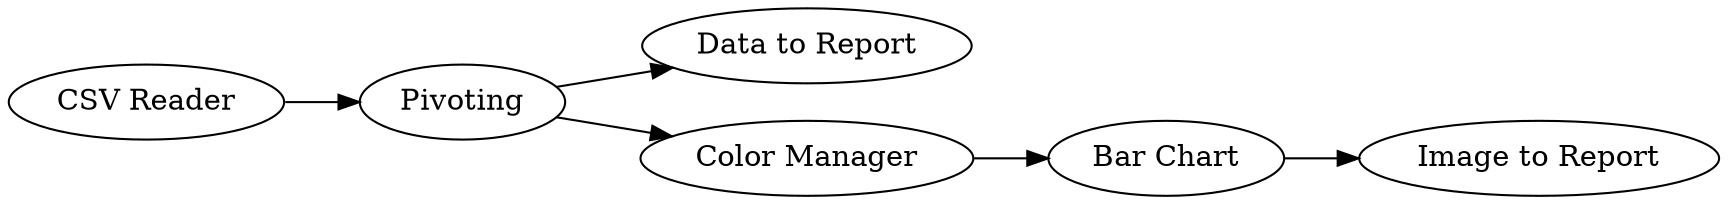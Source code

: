digraph {
	2 -> 7
	5 -> 6
	1 -> 2
	2 -> 5
	6 -> 8
	5 [label="Color Manager"]
	1 [label="CSV Reader"]
	7 [label="Data to Report"]
	6 [label="Bar Chart"]
	8 [label="Image to Report"]
	2 [label=Pivoting]
	rankdir=LR
}
